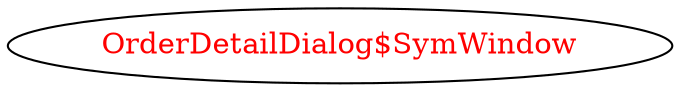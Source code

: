 digraph dependencyGraph {
 concentrate=true;
 ranksep="2.0";
 rankdir="LR"; 
 splines="ortho";
"OrderDetailDialog$SymWindow" [fontcolor="red"];
}